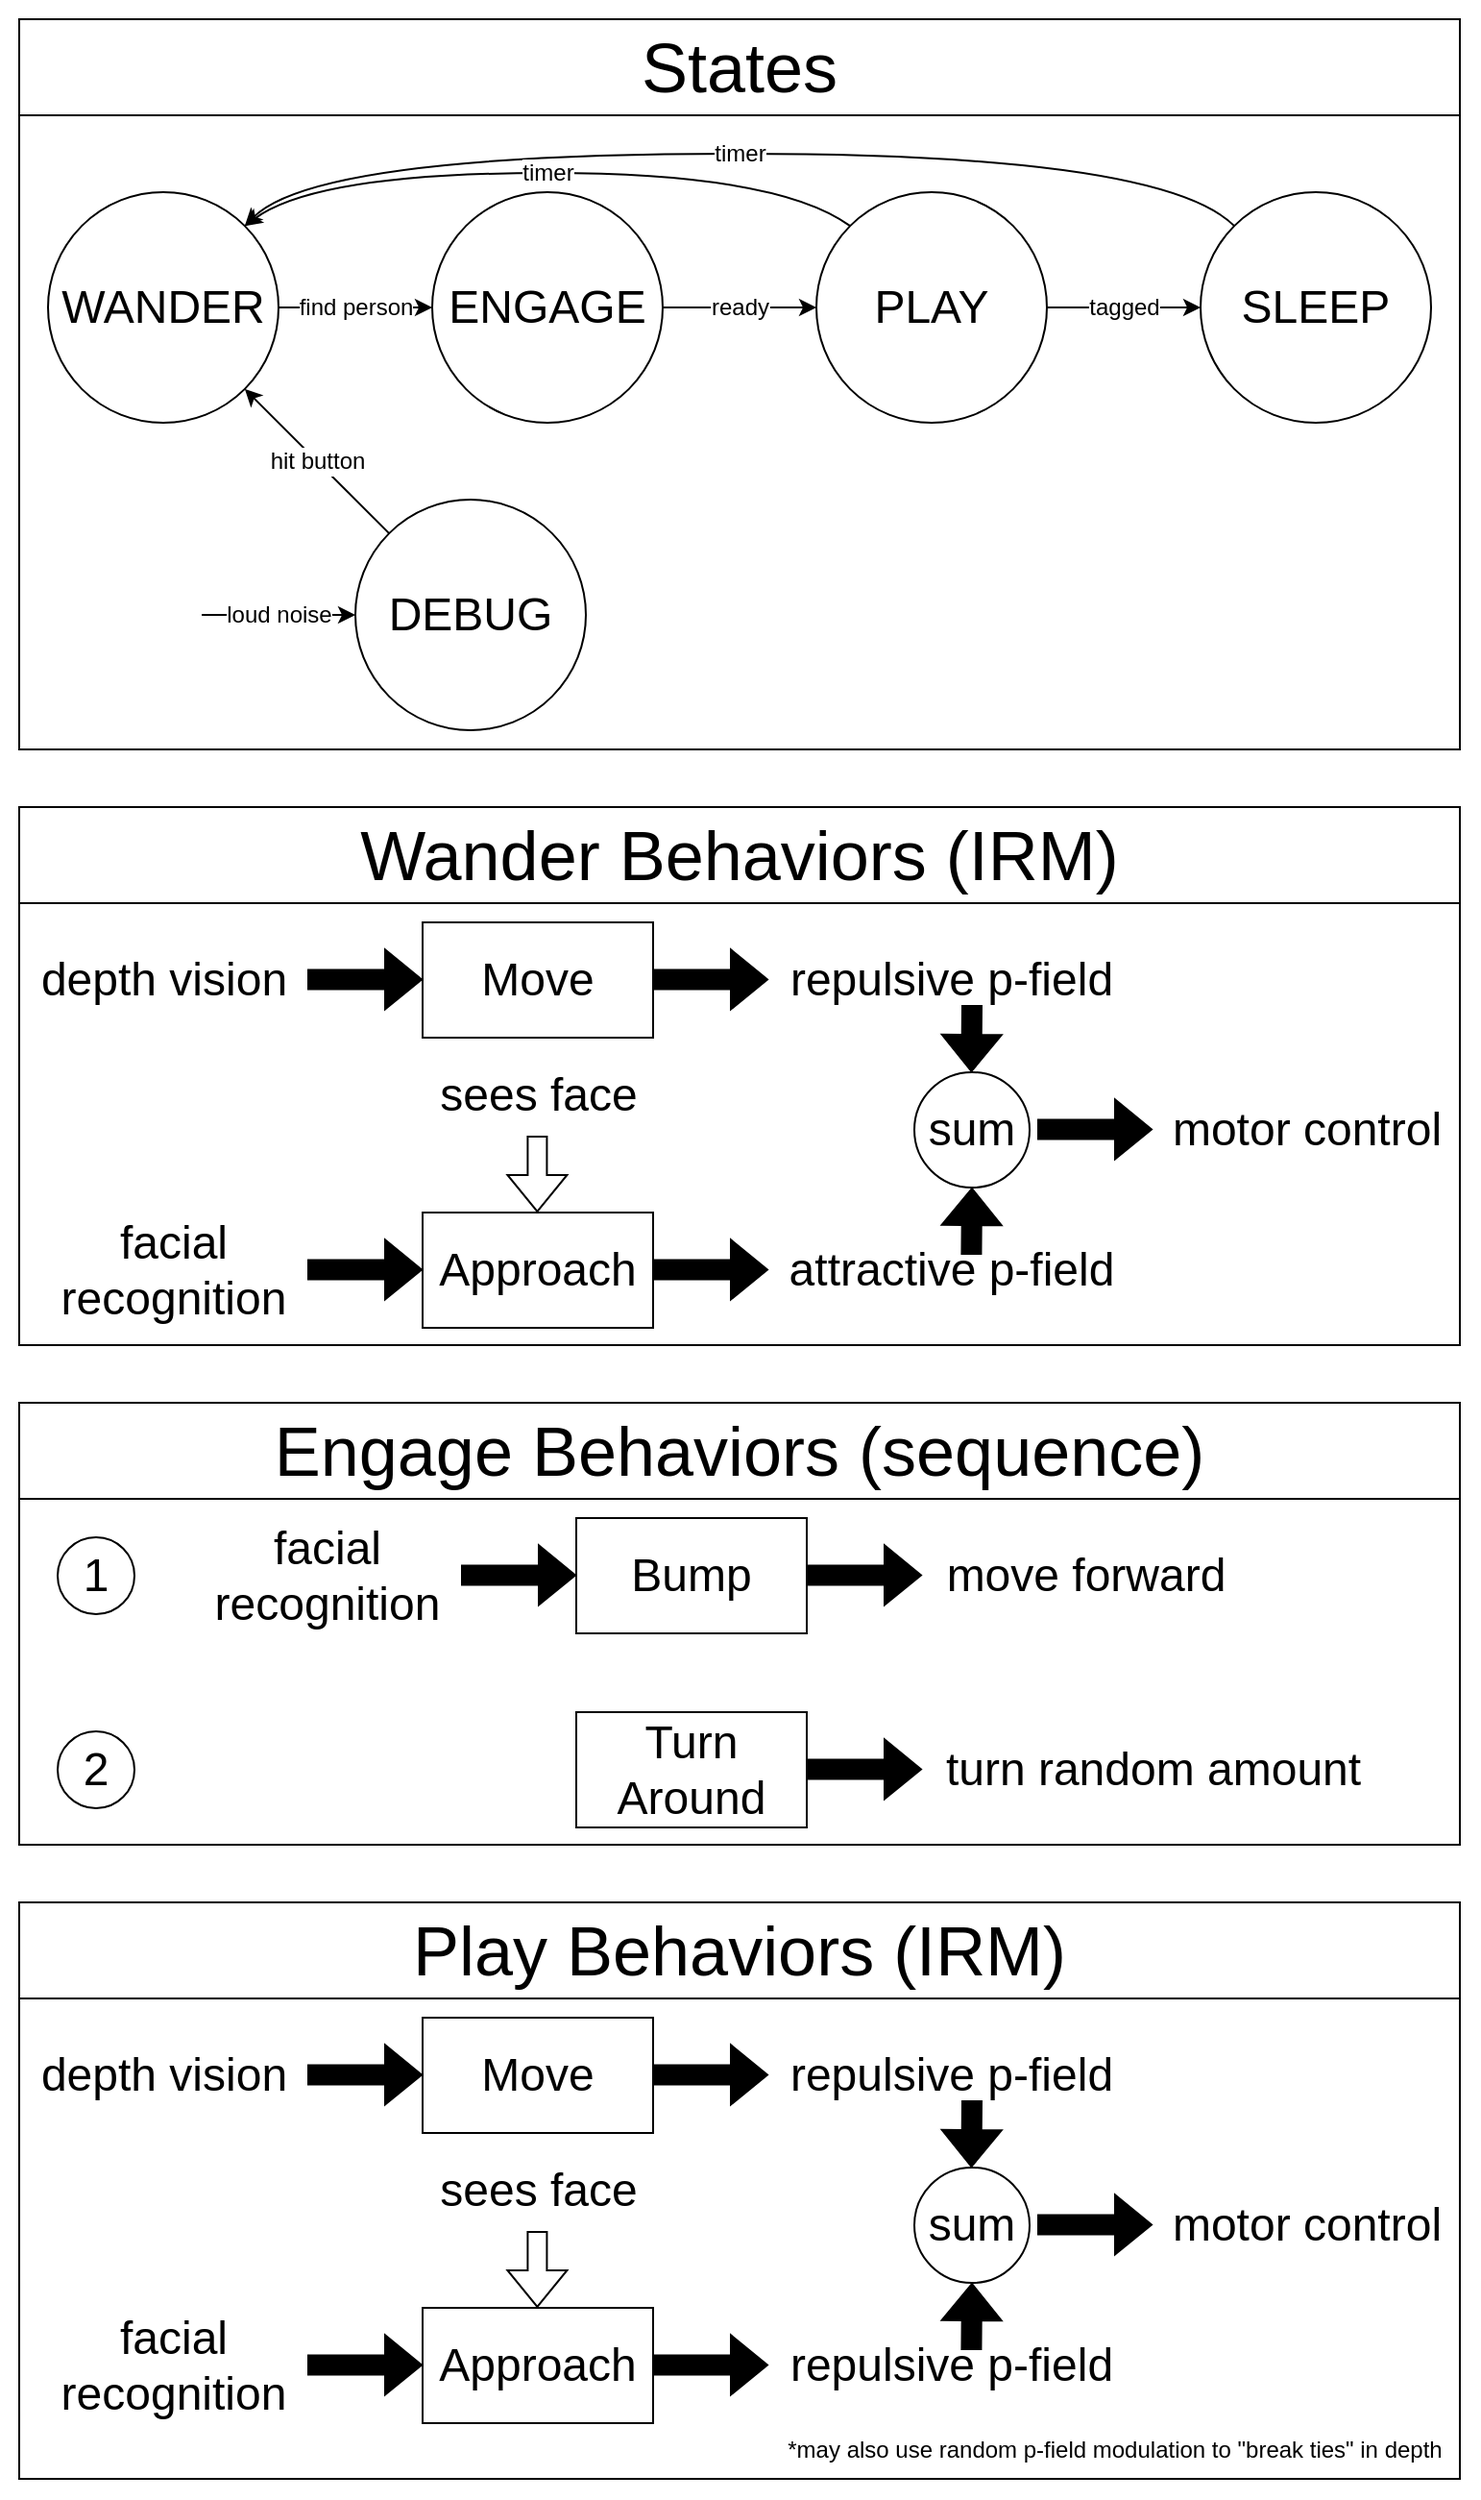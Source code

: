<mxfile version="20.3.0" type="device"><diagram id="wbq_RZFUQkEAb4fJQYd2" name="Page-1"><mxGraphModel dx="1178" dy="700" grid="1" gridSize="10" guides="1" tooltips="1" connect="1" arrows="1" fold="1" page="1" pageScale="1" pageWidth="850" pageHeight="1100" math="0" shadow="0"><root><mxCell id="0"/><mxCell id="1" parent="0"/><mxCell id="J2ObtVrYHMFZcOxqOXoK-148" value="" style="rounded=0;whiteSpace=wrap;html=1;fontSize=12;fillColor=default;strokeColor=none;" vertex="1" parent="1"><mxGeometry x="30" y="30" width="770" height="1300" as="geometry"/></mxCell><mxCell id="J2ObtVrYHMFZcOxqOXoK-146" value="" style="rounded=0;whiteSpace=wrap;html=1;fontSize=36;fillColor=none;" vertex="1" parent="1"><mxGeometry x="40" y="810" width="750" height="180" as="geometry"/></mxCell><mxCell id="J2ObtVrYHMFZcOxqOXoK-43" value="" style="rounded=0;whiteSpace=wrap;html=1;fontSize=12;fillColor=none;container=0;" vertex="1" parent="1"><mxGeometry x="40" y="90" width="750" height="330" as="geometry"/></mxCell><mxCell id="J2ObtVrYHMFZcOxqOXoK-73" value="" style="group" vertex="1" connectable="0" parent="1"><mxGeometry x="40" y="450" width="750" height="280" as="geometry"/></mxCell><mxCell id="J2ObtVrYHMFZcOxqOXoK-71" value="" style="rounded=0;whiteSpace=wrap;html=1;fontSize=24;fillColor=none;" vertex="1" parent="J2ObtVrYHMFZcOxqOXoK-73"><mxGeometry y="50" width="750" height="230" as="geometry"/></mxCell><mxCell id="J2ObtVrYHMFZcOxqOXoK-49" value="Move" style="rounded=0;whiteSpace=wrap;html=1;fontSize=24;fillColor=default;" vertex="1" parent="J2ObtVrYHMFZcOxqOXoK-73"><mxGeometry x="210" y="60" width="120" height="60" as="geometry"/></mxCell><mxCell id="J2ObtVrYHMFZcOxqOXoK-50" value="Approach" style="rounded=0;whiteSpace=wrap;html=1;fontSize=24;fillColor=default;" vertex="1" parent="J2ObtVrYHMFZcOxqOXoK-73"><mxGeometry x="210" y="211" width="120" height="60" as="geometry"/></mxCell><mxCell id="J2ObtVrYHMFZcOxqOXoK-54" value="" style="shape=flexArrow;endArrow=classic;html=1;rounded=0;fontSize=24;fillColor=#000000;fillStyle=auto;" edge="1" parent="J2ObtVrYHMFZcOxqOXoK-73"><mxGeometry width="50" height="50" relative="1" as="geometry"><mxPoint x="330" y="89.71" as="sourcePoint"/><mxPoint x="390" y="89.71" as="targetPoint"/></mxGeometry></mxCell><mxCell id="J2ObtVrYHMFZcOxqOXoK-56" value="" style="shape=flexArrow;endArrow=classic;html=1;rounded=0;fontSize=24;fillColor=#000000;fillStyle=auto;" edge="1" parent="J2ObtVrYHMFZcOxqOXoK-73"><mxGeometry width="50" height="50" relative="1" as="geometry"><mxPoint x="150" y="89.71" as="sourcePoint"/><mxPoint x="210" y="89.71" as="targetPoint"/></mxGeometry></mxCell><mxCell id="J2ObtVrYHMFZcOxqOXoK-57" value="" style="shape=flexArrow;endArrow=classic;html=1;rounded=0;fontSize=24;fillColor=#000000;fillStyle=auto;" edge="1" parent="J2ObtVrYHMFZcOxqOXoK-73"><mxGeometry width="50" height="50" relative="1" as="geometry"><mxPoint x="330" y="240.71" as="sourcePoint"/><mxPoint x="390" y="240.71" as="targetPoint"/></mxGeometry></mxCell><mxCell id="J2ObtVrYHMFZcOxqOXoK-58" value="" style="shape=flexArrow;endArrow=classic;html=1;rounded=0;fontSize=24;fillColor=#000000;fillStyle=auto;" edge="1" parent="J2ObtVrYHMFZcOxqOXoK-73"><mxGeometry width="50" height="50" relative="1" as="geometry"><mxPoint x="150" y="240.71" as="sourcePoint"/><mxPoint x="210" y="240.71" as="targetPoint"/></mxGeometry></mxCell><mxCell id="J2ObtVrYHMFZcOxqOXoK-59" value="attractive p-field" style="text;html=1;align=center;verticalAlign=middle;resizable=0;points=[];autosize=1;strokeColor=none;fillColor=none;fontSize=24;" vertex="1" parent="J2ObtVrYHMFZcOxqOXoK-73"><mxGeometry x="390" y="221" width="190" height="40" as="geometry"/></mxCell><mxCell id="J2ObtVrYHMFZcOxqOXoK-60" value="repulsive p-field" style="text;html=1;align=center;verticalAlign=middle;resizable=0;points=[];autosize=1;strokeColor=none;fillColor=none;fontSize=24;" vertex="1" parent="J2ObtVrYHMFZcOxqOXoK-73"><mxGeometry x="390" y="70" width="190" height="40" as="geometry"/></mxCell><mxCell id="J2ObtVrYHMFZcOxqOXoK-61" value="depth vision" style="text;html=1;align=center;verticalAlign=middle;resizable=0;points=[];autosize=1;strokeColor=none;fillColor=none;fontSize=24;" vertex="1" parent="J2ObtVrYHMFZcOxqOXoK-73"><mxGeometry y="70" width="150" height="40" as="geometry"/></mxCell><mxCell id="J2ObtVrYHMFZcOxqOXoK-62" value="facial&lt;br&gt;recognition" style="text;html=1;align=center;verticalAlign=middle;resizable=0;points=[];autosize=1;strokeColor=none;fillColor=none;fontSize=24;" vertex="1" parent="J2ObtVrYHMFZcOxqOXoK-73"><mxGeometry x="10" y="206" width="140" height="70" as="geometry"/></mxCell><mxCell id="J2ObtVrYHMFZcOxqOXoK-63" value="" style="shape=flexArrow;endArrow=classic;html=1;rounded=0;fontSize=24;fillColor=none;fillStyle=auto;" edge="1" parent="J2ObtVrYHMFZcOxqOXoK-73"><mxGeometry width="50" height="50" relative="1" as="geometry"><mxPoint x="269.71" y="171" as="sourcePoint"/><mxPoint x="269.71" y="211.0" as="targetPoint"/></mxGeometry></mxCell><mxCell id="J2ObtVrYHMFZcOxqOXoK-64" value="sees face" style="text;html=1;align=center;verticalAlign=middle;resizable=0;points=[];autosize=1;strokeColor=none;fillColor=none;fontSize=24;" vertex="1" parent="J2ObtVrYHMFZcOxqOXoK-73"><mxGeometry x="205" y="130" width="130" height="40" as="geometry"/></mxCell><mxCell id="J2ObtVrYHMFZcOxqOXoK-66" value="sum" style="ellipse;whiteSpace=wrap;html=1;aspect=fixed;fontSize=24;fillColor=default;" vertex="1" parent="J2ObtVrYHMFZcOxqOXoK-73"><mxGeometry x="466" y="138" width="60" height="60" as="geometry"/></mxCell><mxCell id="J2ObtVrYHMFZcOxqOXoK-67" value="" style="shape=flexArrow;endArrow=classic;html=1;rounded=0;fontSize=24;fillColor=#000000;fillStyle=auto;" edge="1" parent="J2ObtVrYHMFZcOxqOXoK-73"><mxGeometry width="50" height="50" relative="1" as="geometry"><mxPoint x="496" y="103" as="sourcePoint"/><mxPoint x="495.71" y="138.0" as="targetPoint"/></mxGeometry></mxCell><mxCell id="J2ObtVrYHMFZcOxqOXoK-68" value="" style="shape=flexArrow;endArrow=classic;html=1;rounded=0;fontSize=24;fillColor=#000000;fillStyle=auto;" edge="1" parent="J2ObtVrYHMFZcOxqOXoK-73"><mxGeometry width="50" height="50" relative="1" as="geometry"><mxPoint x="495.71" y="233.0" as="sourcePoint"/><mxPoint x="496" y="198" as="targetPoint"/></mxGeometry></mxCell><mxCell id="J2ObtVrYHMFZcOxqOXoK-69" value="" style="shape=flexArrow;endArrow=classic;html=1;rounded=0;fontSize=24;fillColor=#000000;fillStyle=auto;" edge="1" parent="J2ObtVrYHMFZcOxqOXoK-73"><mxGeometry width="50" height="50" relative="1" as="geometry"><mxPoint x="530" y="167.71" as="sourcePoint"/><mxPoint x="590" y="167.71" as="targetPoint"/></mxGeometry></mxCell><mxCell id="J2ObtVrYHMFZcOxqOXoK-70" value="motor control" style="text;html=1;align=center;verticalAlign=middle;resizable=0;points=[];autosize=1;strokeColor=none;fillColor=none;fontSize=24;" vertex="1" parent="J2ObtVrYHMFZcOxqOXoK-73"><mxGeometry x="590" y="148" width="160" height="40" as="geometry"/></mxCell><mxCell id="J2ObtVrYHMFZcOxqOXoK-72" value="Wander Behaviors (IRM)" style="rounded=0;whiteSpace=wrap;html=1;fontSize=36;fillColor=none;" vertex="1" parent="J2ObtVrYHMFZcOxqOXoK-73"><mxGeometry width="750" height="50" as="geometry"/></mxCell><mxCell id="J2ObtVrYHMFZcOxqOXoK-45" value="States" style="rounded=0;whiteSpace=wrap;html=1;fontSize=36;fillColor=none;container=0;" vertex="1" parent="1"><mxGeometry x="40" y="40" width="750" height="50" as="geometry"/></mxCell><mxCell id="J2ObtVrYHMFZcOxqOXoK-1" value="WANDER" style="ellipse;whiteSpace=wrap;html=1;fontSize=24;container=0;" vertex="1" parent="1"><mxGeometry x="55" y="130" width="120" height="120" as="geometry"/></mxCell><mxCell id="J2ObtVrYHMFZcOxqOXoK-98" value="ready" style="edgeStyle=orthogonalEdgeStyle;rounded=0;fillStyle=auto;orthogonalLoop=1;jettySize=auto;html=1;entryX=0;entryY=0.5;entryDx=0;entryDy=0;fontSize=12;fillColor=#000000;" edge="1" parent="1" source="J2ObtVrYHMFZcOxqOXoK-2" target="J2ObtVrYHMFZcOxqOXoK-3"><mxGeometry relative="1" as="geometry"/></mxCell><mxCell id="J2ObtVrYHMFZcOxqOXoK-2" value="ENGAGE" style="ellipse;whiteSpace=wrap;html=1;fontSize=24;container=0;" vertex="1" parent="1"><mxGeometry x="255" y="130" width="120" height="120" as="geometry"/></mxCell><mxCell id="J2ObtVrYHMFZcOxqOXoK-9" value="find person" style="edgeStyle=orthogonalEdgeStyle;rounded=0;orthogonalLoop=1;jettySize=auto;html=1;exitX=1;exitY=0.5;exitDx=0;exitDy=0;fontSize=12;" edge="1" parent="1" source="J2ObtVrYHMFZcOxqOXoK-1" target="J2ObtVrYHMFZcOxqOXoK-2"><mxGeometry relative="1" as="geometry"/></mxCell><mxCell id="J2ObtVrYHMFZcOxqOXoK-99" value="tagged" style="edgeStyle=orthogonalEdgeStyle;rounded=0;fillStyle=auto;orthogonalLoop=1;jettySize=auto;html=1;entryX=0;entryY=0.5;entryDx=0;entryDy=0;fontSize=12;fillColor=#000000;" edge="1" parent="1" source="J2ObtVrYHMFZcOxqOXoK-3" target="J2ObtVrYHMFZcOxqOXoK-95"><mxGeometry relative="1" as="geometry"/></mxCell><mxCell id="J2ObtVrYHMFZcOxqOXoK-3" value="PLAY" style="ellipse;whiteSpace=wrap;html=1;fontSize=24;container=0;" vertex="1" parent="1"><mxGeometry x="455" y="130" width="120" height="120" as="geometry"/></mxCell><mxCell id="J2ObtVrYHMFZcOxqOXoK-4" value="DEBUG" style="ellipse;whiteSpace=wrap;html=1;fontSize=24;container=0;" vertex="1" parent="1"><mxGeometry x="215" y="290" width="120" height="120" as="geometry"/></mxCell><mxCell id="J2ObtVrYHMFZcOxqOXoK-5" value="hit button" style="endArrow=classic;html=1;rounded=0;fontSize=12;exitX=0;exitY=0;exitDx=0;exitDy=0;" edge="1" parent="1" source="J2ObtVrYHMFZcOxqOXoK-4" target="J2ObtVrYHMFZcOxqOXoK-1"><mxGeometry width="50" height="50" relative="1" as="geometry"><mxPoint x="345" y="360" as="sourcePoint"/><mxPoint x="395" y="310" as="targetPoint"/></mxGeometry></mxCell><mxCell id="J2ObtVrYHMFZcOxqOXoK-8" value="loud noise" style="endArrow=classic;html=1;rounded=0;fontSize=12;entryX=0;entryY=0.5;entryDx=0;entryDy=0;" edge="1" parent="1" target="J2ObtVrYHMFZcOxqOXoK-4"><mxGeometry width="50" height="50" relative="1" as="geometry"><mxPoint x="135" y="350" as="sourcePoint"/><mxPoint x="355" y="310" as="targetPoint"/></mxGeometry></mxCell><mxCell id="J2ObtVrYHMFZcOxqOXoK-15" value="timer" style="curved=1;endArrow=classic;html=1;rounded=0;fontSize=12;entryX=1;entryY=0;entryDx=0;entryDy=0;exitX=0;exitY=0;exitDx=0;exitDy=0;" edge="1" parent="1" source="J2ObtVrYHMFZcOxqOXoK-95" target="J2ObtVrYHMFZcOxqOXoK-1"><mxGeometry width="50" height="50" relative="1" as="geometry"><mxPoint x="345" y="320" as="sourcePoint"/><mxPoint x="395" y="270" as="targetPoint"/><Array as="points"><mxPoint x="635" y="110"/><mxPoint x="195" y="110"/></Array></mxGeometry></mxCell><mxCell id="J2ObtVrYHMFZcOxqOXoK-16" value="timer" style="curved=1;endArrow=classic;html=1;rounded=0;fontSize=12;entryX=1;entryY=0;entryDx=0;entryDy=0;exitX=0;exitY=0;exitDx=0;exitDy=0;" edge="1" parent="1" source="J2ObtVrYHMFZcOxqOXoK-3" target="J2ObtVrYHMFZcOxqOXoK-1"><mxGeometry width="50" height="50" relative="1" as="geometry"><mxPoint x="482.574" y="157.574" as="sourcePoint"/><mxPoint x="167.426" y="157.574" as="targetPoint"/><Array as="points"><mxPoint x="435" y="120"/><mxPoint x="195" y="120"/></Array></mxGeometry></mxCell><mxCell id="J2ObtVrYHMFZcOxqOXoK-95" value="SLEEP" style="ellipse;whiteSpace=wrap;html=1;fontSize=24;container=0;" vertex="1" parent="1"><mxGeometry x="655" y="130" width="120" height="120" as="geometry"/></mxCell><mxCell id="J2ObtVrYHMFZcOxqOXoK-100" value="Bump" style="rounded=0;whiteSpace=wrap;html=1;fontSize=24;fillColor=default;" vertex="1" parent="1"><mxGeometry x="330" y="820" width="120" height="60" as="geometry"/></mxCell><mxCell id="J2ObtVrYHMFZcOxqOXoK-101" value="Turn Around" style="rounded=0;whiteSpace=wrap;html=1;fontSize=24;fillColor=default;" vertex="1" parent="1"><mxGeometry x="330" y="921" width="120" height="60" as="geometry"/></mxCell><mxCell id="J2ObtVrYHMFZcOxqOXoK-102" value="" style="shape=flexArrow;endArrow=classic;html=1;rounded=0;fontSize=24;fillColor=#000000;fillStyle=auto;" edge="1" parent="1"><mxGeometry width="50" height="50" relative="1" as="geometry"><mxPoint x="450" y="849.71" as="sourcePoint"/><mxPoint x="510" y="849.71" as="targetPoint"/></mxGeometry></mxCell><mxCell id="J2ObtVrYHMFZcOxqOXoK-103" value="" style="shape=flexArrow;endArrow=classic;html=1;rounded=0;fontSize=24;fillColor=#000000;fillStyle=auto;" edge="1" parent="1"><mxGeometry width="50" height="50" relative="1" as="geometry"><mxPoint x="270" y="849.71" as="sourcePoint"/><mxPoint x="330" y="849.71" as="targetPoint"/></mxGeometry></mxCell><mxCell id="J2ObtVrYHMFZcOxqOXoK-104" value="" style="shape=flexArrow;endArrow=classic;html=1;rounded=0;fontSize=24;fillColor=#000000;fillStyle=auto;" edge="1" parent="1"><mxGeometry width="50" height="50" relative="1" as="geometry"><mxPoint x="450" y="950.71" as="sourcePoint"/><mxPoint x="510" y="950.71" as="targetPoint"/></mxGeometry></mxCell><mxCell id="J2ObtVrYHMFZcOxqOXoK-106" value="move forward" style="text;html=1;align=center;verticalAlign=middle;resizable=0;points=[];autosize=1;strokeColor=none;fillColor=none;fontSize=24;" vertex="1" parent="1"><mxGeometry x="510" y="830" width="170" height="40" as="geometry"/></mxCell><mxCell id="J2ObtVrYHMFZcOxqOXoK-107" value="facial&lt;br&gt;recognition" style="text;html=1;align=center;verticalAlign=middle;resizable=0;points=[];autosize=1;strokeColor=none;fillColor=none;fontSize=24;" vertex="1" parent="1"><mxGeometry x="130" y="815" width="140" height="70" as="geometry"/></mxCell><mxCell id="J2ObtVrYHMFZcOxqOXoK-109" value="Engage Behaviors (sequence)" style="rounded=0;whiteSpace=wrap;html=1;fontSize=36;fillColor=none;" vertex="1" parent="1"><mxGeometry x="40" y="760" width="750" height="50" as="geometry"/></mxCell><mxCell id="J2ObtVrYHMFZcOxqOXoK-124" value="" style="rounded=0;whiteSpace=wrap;html=1;fontSize=24;fillColor=none;" vertex="1" parent="1"><mxGeometry x="40" y="1070" width="750" height="250" as="geometry"/></mxCell><mxCell id="J2ObtVrYHMFZcOxqOXoK-125" value="Move" style="rounded=0;whiteSpace=wrap;html=1;fontSize=24;fillColor=default;" vertex="1" parent="1"><mxGeometry x="250" y="1080" width="120" height="60" as="geometry"/></mxCell><mxCell id="J2ObtVrYHMFZcOxqOXoK-126" value="Approach" style="rounded=0;whiteSpace=wrap;html=1;fontSize=24;fillColor=default;" vertex="1" parent="1"><mxGeometry x="250" y="1231" width="120" height="60" as="geometry"/></mxCell><mxCell id="J2ObtVrYHMFZcOxqOXoK-127" value="" style="shape=flexArrow;endArrow=classic;html=1;rounded=0;fontSize=24;fillColor=#000000;fillStyle=auto;" edge="1" parent="1"><mxGeometry width="50" height="50" relative="1" as="geometry"><mxPoint x="370" y="1109.71" as="sourcePoint"/><mxPoint x="430" y="1109.71" as="targetPoint"/></mxGeometry></mxCell><mxCell id="J2ObtVrYHMFZcOxqOXoK-128" value="" style="shape=flexArrow;endArrow=classic;html=1;rounded=0;fontSize=24;fillColor=#000000;fillStyle=auto;" edge="1" parent="1"><mxGeometry width="50" height="50" relative="1" as="geometry"><mxPoint x="190" y="1109.71" as="sourcePoint"/><mxPoint x="250" y="1109.71" as="targetPoint"/></mxGeometry></mxCell><mxCell id="J2ObtVrYHMFZcOxqOXoK-129" value="" style="shape=flexArrow;endArrow=classic;html=1;rounded=0;fontSize=24;fillColor=#000000;fillStyle=auto;" edge="1" parent="1"><mxGeometry width="50" height="50" relative="1" as="geometry"><mxPoint x="370" y="1260.71" as="sourcePoint"/><mxPoint x="430" y="1260.71" as="targetPoint"/></mxGeometry></mxCell><mxCell id="J2ObtVrYHMFZcOxqOXoK-130" value="" style="shape=flexArrow;endArrow=classic;html=1;rounded=0;fontSize=24;fillColor=#000000;fillStyle=auto;" edge="1" parent="1"><mxGeometry width="50" height="50" relative="1" as="geometry"><mxPoint x="190" y="1260.71" as="sourcePoint"/><mxPoint x="250" y="1260.71" as="targetPoint"/></mxGeometry></mxCell><mxCell id="J2ObtVrYHMFZcOxqOXoK-131" value="repulsive p-field" style="text;html=1;align=center;verticalAlign=middle;resizable=0;points=[];autosize=1;strokeColor=none;fillColor=none;fontSize=24;" vertex="1" parent="1"><mxGeometry x="430" y="1241" width="190" height="40" as="geometry"/></mxCell><mxCell id="J2ObtVrYHMFZcOxqOXoK-132" value="repulsive p-field" style="text;html=1;align=center;verticalAlign=middle;resizable=0;points=[];autosize=1;strokeColor=none;fillColor=none;fontSize=24;" vertex="1" parent="1"><mxGeometry x="430" y="1090" width="190" height="40" as="geometry"/></mxCell><mxCell id="J2ObtVrYHMFZcOxqOXoK-133" value="depth vision" style="text;html=1;align=center;verticalAlign=middle;resizable=0;points=[];autosize=1;strokeColor=none;fillColor=none;fontSize=24;" vertex="1" parent="1"><mxGeometry x="40" y="1090" width="150" height="40" as="geometry"/></mxCell><mxCell id="J2ObtVrYHMFZcOxqOXoK-134" value="facial&lt;br&gt;recognition" style="text;html=1;align=center;verticalAlign=middle;resizable=0;points=[];autosize=1;strokeColor=none;fillColor=none;fontSize=24;" vertex="1" parent="1"><mxGeometry x="50" y="1226" width="140" height="70" as="geometry"/></mxCell><mxCell id="J2ObtVrYHMFZcOxqOXoK-135" value="" style="shape=flexArrow;endArrow=classic;html=1;rounded=0;fontSize=24;fillColor=none;fillStyle=auto;" edge="1" parent="1"><mxGeometry width="50" height="50" relative="1" as="geometry"><mxPoint x="309.71" y="1191" as="sourcePoint"/><mxPoint x="309.71" y="1231.0" as="targetPoint"/></mxGeometry></mxCell><mxCell id="J2ObtVrYHMFZcOxqOXoK-136" value="sees face" style="text;html=1;align=center;verticalAlign=middle;resizable=0;points=[];autosize=1;strokeColor=none;fillColor=none;fontSize=24;" vertex="1" parent="1"><mxGeometry x="245" y="1150" width="130" height="40" as="geometry"/></mxCell><mxCell id="J2ObtVrYHMFZcOxqOXoK-137" value="sum" style="ellipse;whiteSpace=wrap;html=1;aspect=fixed;fontSize=24;fillColor=default;" vertex="1" parent="1"><mxGeometry x="506" y="1158" width="60" height="60" as="geometry"/></mxCell><mxCell id="J2ObtVrYHMFZcOxqOXoK-138" value="" style="shape=flexArrow;endArrow=classic;html=1;rounded=0;fontSize=24;fillColor=#000000;fillStyle=auto;" edge="1" parent="1"><mxGeometry width="50" height="50" relative="1" as="geometry"><mxPoint x="536" y="1123" as="sourcePoint"/><mxPoint x="535.71" y="1158.0" as="targetPoint"/></mxGeometry></mxCell><mxCell id="J2ObtVrYHMFZcOxqOXoK-139" value="" style="shape=flexArrow;endArrow=classic;html=1;rounded=0;fontSize=24;fillColor=#000000;fillStyle=auto;" edge="1" parent="1"><mxGeometry width="50" height="50" relative="1" as="geometry"><mxPoint x="535.71" y="1253.0" as="sourcePoint"/><mxPoint x="536" y="1218" as="targetPoint"/></mxGeometry></mxCell><mxCell id="J2ObtVrYHMFZcOxqOXoK-140" value="" style="shape=flexArrow;endArrow=classic;html=1;rounded=0;fontSize=24;fillColor=#000000;fillStyle=auto;" edge="1" parent="1"><mxGeometry width="50" height="50" relative="1" as="geometry"><mxPoint x="570" y="1187.71" as="sourcePoint"/><mxPoint x="630" y="1187.71" as="targetPoint"/></mxGeometry></mxCell><mxCell id="J2ObtVrYHMFZcOxqOXoK-141" value="motor control" style="text;html=1;align=center;verticalAlign=middle;resizable=0;points=[];autosize=1;strokeColor=none;fillColor=none;fontSize=24;" vertex="1" parent="1"><mxGeometry x="630" y="1168" width="160" height="40" as="geometry"/></mxCell><mxCell id="J2ObtVrYHMFZcOxqOXoK-142" value="Play Behaviors (IRM)" style="rounded=0;whiteSpace=wrap;html=1;fontSize=36;fillColor=none;" vertex="1" parent="1"><mxGeometry x="40" y="1020" width="750" height="50" as="geometry"/></mxCell><mxCell id="J2ObtVrYHMFZcOxqOXoK-143" value="turn random amount" style="text;html=1;align=center;verticalAlign=middle;resizable=0;points=[];autosize=1;strokeColor=none;fillColor=none;fontSize=24;" vertex="1" parent="1"><mxGeometry x="510" y="931" width="240" height="40" as="geometry"/></mxCell><mxCell id="J2ObtVrYHMFZcOxqOXoK-144" value="1" style="ellipse;whiteSpace=wrap;html=1;aspect=fixed;fontSize=24;fillColor=none;" vertex="1" parent="1"><mxGeometry x="60" y="830" width="40" height="40" as="geometry"/></mxCell><mxCell id="J2ObtVrYHMFZcOxqOXoK-145" value="2" style="ellipse;whiteSpace=wrap;html=1;aspect=fixed;fontSize=24;fillColor=none;" vertex="1" parent="1"><mxGeometry x="60" y="931" width="40" height="40" as="geometry"/></mxCell><mxCell id="J2ObtVrYHMFZcOxqOXoK-147" value="*may also use random p-field modulation to &quot;break ties&quot; in depth" style="text;html=1;align=center;verticalAlign=middle;resizable=0;points=[];autosize=1;strokeColor=none;fillColor=none;fontSize=12;" vertex="1" parent="1"><mxGeometry x="430" y="1290" width="360" height="30" as="geometry"/></mxCell></root></mxGraphModel></diagram></mxfile>